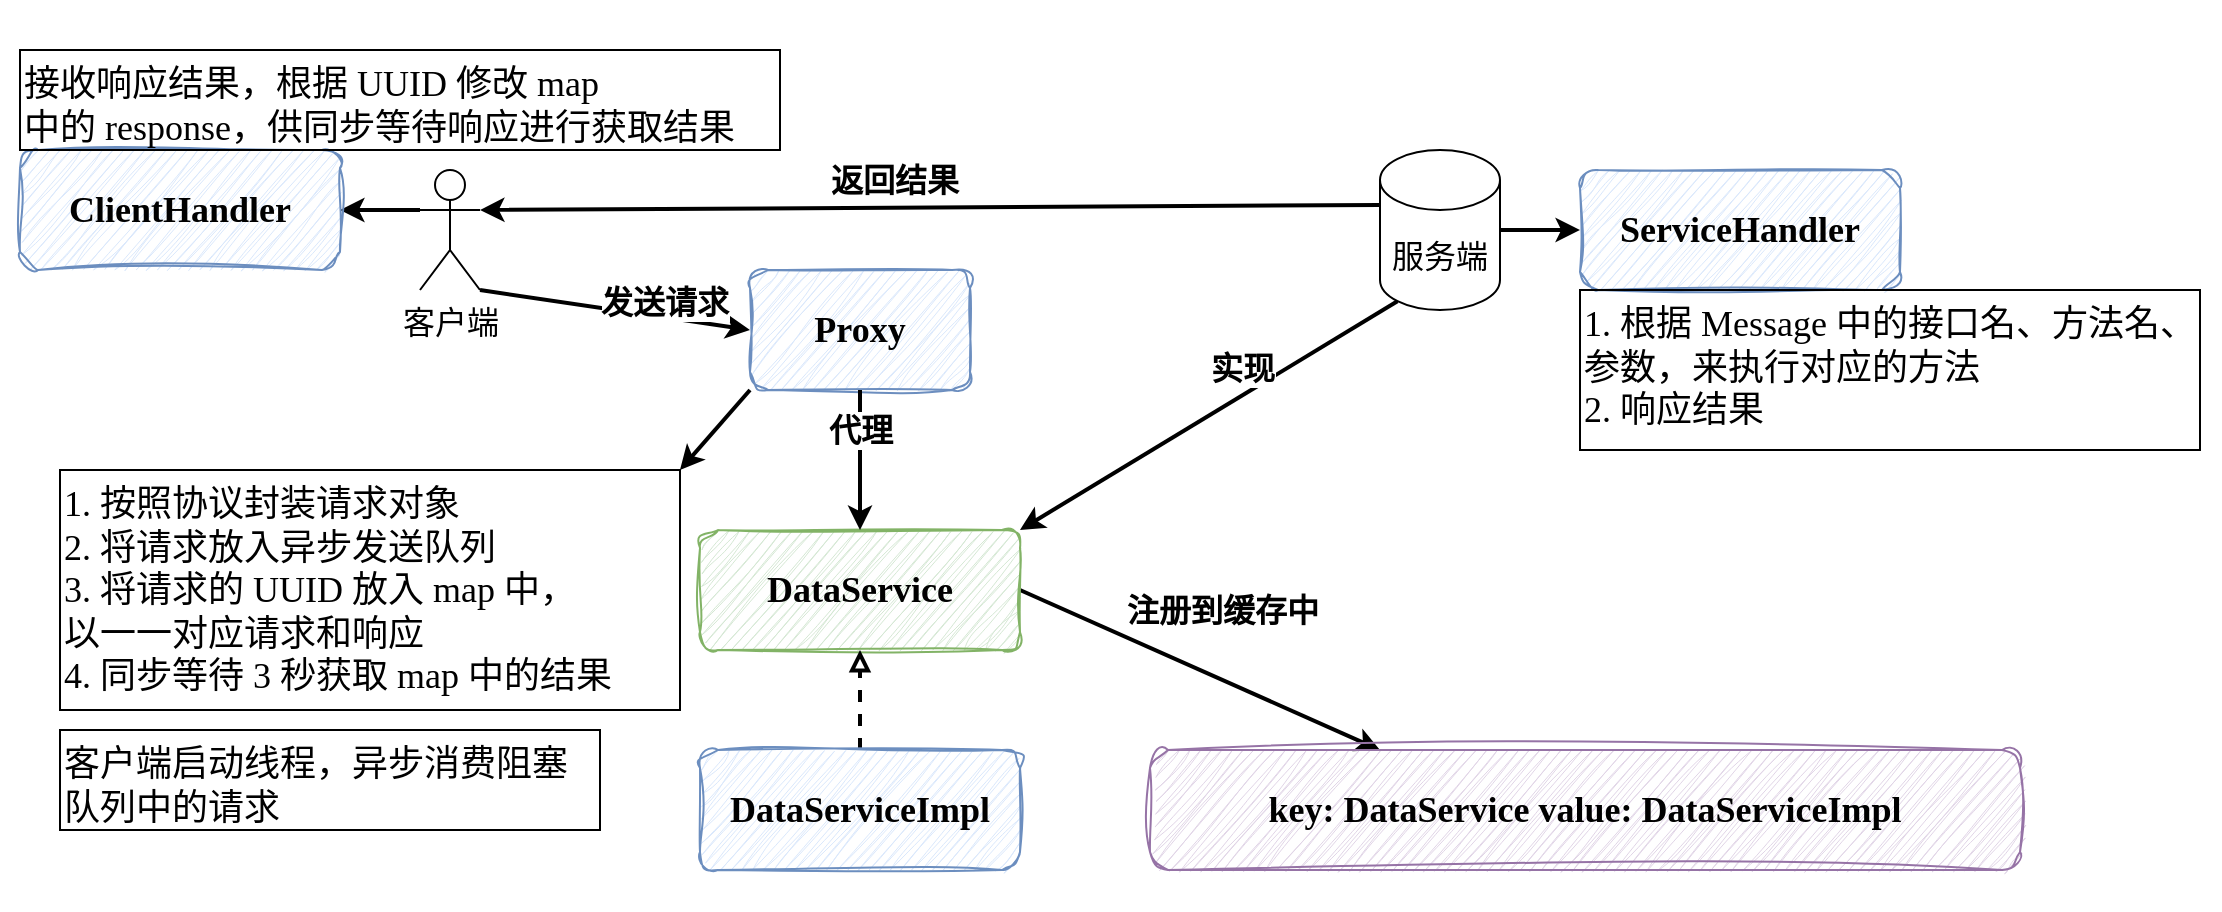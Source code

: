 <mxfile version="21.2.1" type="device">
  <diagram name="第 1 页" id="hY5lPLh8MROrQLrtVdxQ">
    <mxGraphModel dx="1687" dy="1005" grid="1" gridSize="10" guides="1" tooltips="1" connect="1" arrows="1" fold="1" page="1" pageScale="1" pageWidth="1169" pageHeight="827" math="0" shadow="0">
      <root>
        <mxCell id="0" />
        <mxCell id="1" parent="0" />
        <mxCell id="tqz4QkiW2Z2kcYY2cikK-38" value="" style="rounded=0;whiteSpace=wrap;html=1;strokeColor=none;fontFamily=Helvetica;fontSize=11;fontColor=default;" vertex="1" parent="1">
          <mxGeometry x="10" y="285" width="1110" height="455" as="geometry" />
        </mxCell>
        <mxCell id="tqz4QkiW2Z2kcYY2cikK-27" value="&lt;font face=&quot;Comic Sans MS&quot; style=&quot;font-size: 18px;&quot;&gt;1. 按照协议封装请求对象&lt;br&gt;2. 将请求放入异步发送队列&lt;br&gt;3. 将请求的 UUID 放入 map 中，&lt;br&gt;以一一对应请求和响应&lt;br&gt;4. 同步等待 3 秒获取 map 中的结果&lt;br&gt;&lt;/font&gt;" style="text;html=1;strokeColor=default;fillColor=none;align=left;verticalAlign=top;whiteSpace=wrap;rounded=0;fontSize=11;fontFamily=Helvetica;fontColor=default;" vertex="1" parent="1">
          <mxGeometry x="40" y="520" width="310" height="120" as="geometry" />
        </mxCell>
        <mxCell id="tqz4QkiW2Z2kcYY2cikK-15" style="edgeStyle=none;shape=connector;rounded=0;orthogonalLoop=1;jettySize=auto;html=1;exitX=1;exitY=0.5;exitDx=0;exitDy=0;labelBackgroundColor=default;strokeColor=default;strokeWidth=2;fontFamily=Helvetica;fontSize=11;fontColor=default;endArrow=classic;" edge="1" parent="1" source="tqz4QkiW2Z2kcYY2cikK-2">
          <mxGeometry relative="1" as="geometry">
            <mxPoint x="700" y="660" as="targetPoint" />
          </mxGeometry>
        </mxCell>
        <mxCell id="tqz4QkiW2Z2kcYY2cikK-16" value="&lt;b&gt;&lt;font style=&quot;font-size: 16px;&quot;&gt;注册到缓存中&lt;/font&gt;&lt;/b&gt;" style="edgeLabel;html=1;align=center;verticalAlign=middle;resizable=0;points=[];fontSize=11;fontFamily=Helvetica;fontColor=default;" vertex="1" connectable="0" parent="tqz4QkiW2Z2kcYY2cikK-15">
          <mxGeometry x="-0.159" y="-1" relative="1" as="geometry">
            <mxPoint x="25" y="-25" as="offset" />
          </mxGeometry>
        </mxCell>
        <mxCell id="tqz4QkiW2Z2kcYY2cikK-2" value="&lt;font face=&quot;Comic Sans MS&quot;&gt;&lt;span style=&quot;font-size: 18px;&quot;&gt;&lt;b&gt;DataService&lt;/b&gt;&lt;/span&gt;&lt;/font&gt;" style="rounded=1;whiteSpace=wrap;html=1;fillColor=#d5e8d4;strokeColor=#82b366;sketch=1;curveFitting=1;jiggle=2;" vertex="1" parent="1">
          <mxGeometry x="360.0" y="550.0" width="160" height="60" as="geometry" />
        </mxCell>
        <mxCell id="tqz4QkiW2Z2kcYY2cikK-3" value="&lt;b style=&quot;border-color: var(--border-color); font-size: 18px;&quot;&gt;&lt;font face=&quot;Comic Sans MS&quot;&gt;key: DataService value: DataServiceImpl&lt;/font&gt;&lt;/b&gt;" style="rounded=1;whiteSpace=wrap;html=1;fillColor=#e1d5e7;strokeColor=#9673a6;sketch=1;curveFitting=1;jiggle=2;" vertex="1" parent="1">
          <mxGeometry x="585" y="660" width="435" height="60" as="geometry" />
        </mxCell>
        <mxCell id="tqz4QkiW2Z2kcYY2cikK-13" style="edgeStyle=none;shape=connector;rounded=0;orthogonalLoop=1;jettySize=auto;html=1;labelBackgroundColor=default;strokeColor=default;strokeWidth=2;fontFamily=Helvetica;fontSize=11;fontColor=default;endArrow=block;endFill=0;dashed=1;" edge="1" parent="1" source="tqz4QkiW2Z2kcYY2cikK-4" target="tqz4QkiW2Z2kcYY2cikK-2">
          <mxGeometry relative="1" as="geometry" />
        </mxCell>
        <mxCell id="tqz4QkiW2Z2kcYY2cikK-4" value="&lt;font face=&quot;Comic Sans MS&quot;&gt;&lt;span style=&quot;font-size: 18px;&quot;&gt;&lt;b&gt;DataServiceImpl&lt;/b&gt;&lt;/span&gt;&lt;/font&gt;" style="rounded=1;whiteSpace=wrap;html=1;fillColor=#dae8fc;strokeColor=#6c8ebf;sketch=1;curveFitting=1;jiggle=2;" vertex="1" parent="1">
          <mxGeometry x="360" y="660" width="160" height="60" as="geometry" />
        </mxCell>
        <mxCell id="tqz4QkiW2Z2kcYY2cikK-24" style="edgeStyle=none;shape=connector;rounded=0;orthogonalLoop=1;jettySize=auto;html=1;exitX=1;exitY=1;exitDx=0;exitDy=0;exitPerimeter=0;labelBackgroundColor=default;strokeColor=default;strokeWidth=2;fontFamily=Helvetica;fontSize=11;fontColor=default;endArrow=classic;entryX=0;entryY=0.5;entryDx=0;entryDy=0;" edge="1" parent="1" source="tqz4QkiW2Z2kcYY2cikK-7" target="tqz4QkiW2Z2kcYY2cikK-23">
          <mxGeometry relative="1" as="geometry">
            <mxPoint x="385" y="420" as="targetPoint" />
          </mxGeometry>
        </mxCell>
        <mxCell id="tqz4QkiW2Z2kcYY2cikK-25" value="&lt;b&gt;&lt;font style=&quot;font-size: 16px;&quot;&gt;发送请求&lt;/font&gt;&lt;/b&gt;" style="edgeLabel;html=1;align=center;verticalAlign=middle;resizable=0;points=[];fontSize=11;fontFamily=Helvetica;fontColor=default;" vertex="1" connectable="0" parent="tqz4QkiW2Z2kcYY2cikK-24">
          <mxGeometry x="-0.271" y="-2" relative="1" as="geometry">
            <mxPoint x="43" y="-3" as="offset" />
          </mxGeometry>
        </mxCell>
        <mxCell id="tqz4QkiW2Z2kcYY2cikK-35" style="edgeStyle=none;shape=connector;rounded=0;orthogonalLoop=1;jettySize=auto;html=1;exitX=0;exitY=0.333;exitDx=0;exitDy=0;exitPerimeter=0;entryX=1;entryY=0.5;entryDx=0;entryDy=0;labelBackgroundColor=default;strokeColor=default;strokeWidth=2;fontFamily=Helvetica;fontSize=11;fontColor=default;endArrow=classic;" edge="1" parent="1" source="tqz4QkiW2Z2kcYY2cikK-7" target="tqz4QkiW2Z2kcYY2cikK-34">
          <mxGeometry relative="1" as="geometry" />
        </mxCell>
        <mxCell id="tqz4QkiW2Z2kcYY2cikK-7" value="&lt;font style=&quot;font-size: 16px;&quot;&gt;客户端&lt;/font&gt;" style="shape=umlActor;verticalLabelPosition=bottom;verticalAlign=top;html=1;outlineConnect=0;" vertex="1" parent="1">
          <mxGeometry x="220" y="370" width="30" height="60" as="geometry" />
        </mxCell>
        <mxCell id="tqz4QkiW2Z2kcYY2cikK-11" style="rounded=0;orthogonalLoop=1;jettySize=auto;html=1;entryX=1;entryY=0;entryDx=0;entryDy=0;strokeWidth=2;exitX=0.145;exitY=1;exitDx=0;exitDy=-4.35;exitPerimeter=0;" edge="1" parent="1" source="tqz4QkiW2Z2kcYY2cikK-8" target="tqz4QkiW2Z2kcYY2cikK-2">
          <mxGeometry relative="1" as="geometry" />
        </mxCell>
        <mxCell id="tqz4QkiW2Z2kcYY2cikK-12" value="&lt;font style=&quot;font-size: 16px;&quot;&gt;&lt;b&gt;实现&lt;/b&gt;&lt;/font&gt;" style="edgeLabel;html=1;align=center;verticalAlign=middle;resizable=0;points=[];fontSize=11;fontFamily=Helvetica;fontColor=default;" vertex="1" connectable="0" parent="tqz4QkiW2Z2kcYY2cikK-11">
          <mxGeometry x="-0.187" y="-3" relative="1" as="geometry">
            <mxPoint y="-11" as="offset" />
          </mxGeometry>
        </mxCell>
        <mxCell id="tqz4QkiW2Z2kcYY2cikK-19" style="edgeStyle=none;shape=connector;rounded=0;orthogonalLoop=1;jettySize=auto;html=1;entryX=0;entryY=0.5;entryDx=0;entryDy=0;labelBackgroundColor=default;strokeColor=default;strokeWidth=2;fontFamily=Helvetica;fontSize=11;fontColor=default;endArrow=classic;" edge="1" parent="1" source="tqz4QkiW2Z2kcYY2cikK-8" target="tqz4QkiW2Z2kcYY2cikK-18">
          <mxGeometry relative="1" as="geometry" />
        </mxCell>
        <mxCell id="tqz4QkiW2Z2kcYY2cikK-20" style="edgeStyle=none;shape=connector;rounded=0;orthogonalLoop=1;jettySize=auto;html=1;exitX=0;exitY=0;exitDx=0;exitDy=27.5;exitPerimeter=0;entryX=1;entryY=0.333;entryDx=0;entryDy=0;entryPerimeter=0;labelBackgroundColor=default;strokeColor=default;strokeWidth=2;fontFamily=Helvetica;fontSize=11;fontColor=default;endArrow=classic;" edge="1" parent="1" source="tqz4QkiW2Z2kcYY2cikK-8" target="tqz4QkiW2Z2kcYY2cikK-7">
          <mxGeometry relative="1" as="geometry" />
        </mxCell>
        <mxCell id="tqz4QkiW2Z2kcYY2cikK-21" value="&lt;font style=&quot;font-size: 16px;&quot;&gt;&lt;b&gt;返回结果&lt;/b&gt;&lt;/font&gt;" style="edgeLabel;html=1;align=center;verticalAlign=middle;resizable=0;points=[];fontSize=11;fontFamily=Helvetica;fontColor=default;" vertex="1" connectable="0" parent="tqz4QkiW2Z2kcYY2cikK-20">
          <mxGeometry x="0.082" y="-2" relative="1" as="geometry">
            <mxPoint y="-12" as="offset" />
          </mxGeometry>
        </mxCell>
        <mxCell id="tqz4QkiW2Z2kcYY2cikK-8" value="&lt;font style=&quot;font-size: 16px;&quot;&gt;服务端&lt;/font&gt;" style="shape=cylinder3;whiteSpace=wrap;html=1;boundedLbl=1;backgroundOutline=1;size=15;" vertex="1" parent="1">
          <mxGeometry x="700" y="360" width="60" height="80" as="geometry" />
        </mxCell>
        <mxCell id="tqz4QkiW2Z2kcYY2cikK-18" value="&lt;font face=&quot;Comic Sans MS&quot;&gt;&lt;span style=&quot;font-size: 18px;&quot;&gt;&lt;b&gt;ServiceHandler&lt;/b&gt;&lt;/span&gt;&lt;/font&gt;" style="rounded=1;whiteSpace=wrap;html=1;fillColor=#dae8fc;strokeColor=#6c8ebf;sketch=1;curveFitting=1;jiggle=2;" vertex="1" parent="1">
          <mxGeometry x="800" y="370" width="160" height="60" as="geometry" />
        </mxCell>
        <mxCell id="tqz4QkiW2Z2kcYY2cikK-33" style="edgeStyle=none;shape=connector;rounded=0;orthogonalLoop=1;jettySize=auto;html=1;exitX=0;exitY=1;exitDx=0;exitDy=0;entryX=1;entryY=0;entryDx=0;entryDy=0;labelBackgroundColor=default;strokeColor=default;strokeWidth=2;fontFamily=Helvetica;fontSize=11;fontColor=default;endArrow=classic;" edge="1" parent="1" source="tqz4QkiW2Z2kcYY2cikK-23" target="tqz4QkiW2Z2kcYY2cikK-27">
          <mxGeometry relative="1" as="geometry" />
        </mxCell>
        <mxCell id="tqz4QkiW2Z2kcYY2cikK-23" value="&lt;font face=&quot;Comic Sans MS&quot;&gt;&lt;span style=&quot;font-size: 18px;&quot;&gt;&lt;b&gt;Proxy&lt;/b&gt;&lt;/span&gt;&lt;/font&gt;" style="rounded=1;whiteSpace=wrap;html=1;fillColor=#dae8fc;strokeColor=#6c8ebf;sketch=1;curveFitting=1;jiggle=2;" vertex="1" parent="1">
          <mxGeometry x="385" y="420" width="110" height="60" as="geometry" />
        </mxCell>
        <mxCell id="tqz4QkiW2Z2kcYY2cikK-28" style="edgeStyle=none;shape=connector;rounded=0;orthogonalLoop=1;jettySize=auto;html=1;exitX=0.5;exitY=1;exitDx=0;exitDy=0;entryX=0.5;entryY=0;entryDx=0;entryDy=0;labelBackgroundColor=default;strokeColor=default;strokeWidth=2;fontFamily=Helvetica;fontSize=11;fontColor=default;endArrow=classic;" edge="1" parent="1" source="tqz4QkiW2Z2kcYY2cikK-23" target="tqz4QkiW2Z2kcYY2cikK-2">
          <mxGeometry relative="1" as="geometry" />
        </mxCell>
        <mxCell id="tqz4QkiW2Z2kcYY2cikK-30" value="&lt;font style=&quot;font-size: 16px;&quot;&gt;&lt;b&gt;代理&lt;/b&gt;&lt;/font&gt;" style="edgeLabel;html=1;align=center;verticalAlign=middle;resizable=0;points=[];fontSize=11;fontFamily=Helvetica;fontColor=default;" vertex="1" connectable="0" parent="tqz4QkiW2Z2kcYY2cikK-28">
          <mxGeometry x="-0.022" y="3" relative="1" as="geometry">
            <mxPoint x="-3" y="-14" as="offset" />
          </mxGeometry>
        </mxCell>
        <mxCell id="tqz4QkiW2Z2kcYY2cikK-31" value="&lt;font face=&quot;Comic Sans MS&quot; style=&quot;font-size: 18px;&quot;&gt;1. 根据 Message 中的接口名、方法名、参数，来执行对应的方法&lt;br&gt;2. 响应结果&lt;br&gt;&lt;/font&gt;" style="text;html=1;strokeColor=default;fillColor=none;align=left;verticalAlign=top;whiteSpace=wrap;rounded=0;fontSize=11;fontFamily=Helvetica;fontColor=default;" vertex="1" parent="1">
          <mxGeometry x="800" y="430" width="310" height="80" as="geometry" />
        </mxCell>
        <mxCell id="tqz4QkiW2Z2kcYY2cikK-34" value="&lt;font face=&quot;Comic Sans MS&quot;&gt;&lt;span style=&quot;font-size: 18px;&quot;&gt;&lt;b&gt;ClientHandler&lt;/b&gt;&lt;/span&gt;&lt;/font&gt;" style="rounded=1;whiteSpace=wrap;html=1;fillColor=#dae8fc;strokeColor=#6c8ebf;sketch=1;curveFitting=1;jiggle=2;" vertex="1" parent="1">
          <mxGeometry x="20" y="360" width="160" height="60" as="geometry" />
        </mxCell>
        <mxCell id="tqz4QkiW2Z2kcYY2cikK-36" value="&lt;font face=&quot;Comic Sans MS&quot; style=&quot;font-size: 18px;&quot;&gt;接收响应结果，根据 UUID 修改 map &lt;br&gt;中的 response，供同步等待响应进行获取结果&lt;br&gt;&lt;/font&gt;" style="text;html=1;strokeColor=default;fillColor=none;align=left;verticalAlign=top;whiteSpace=wrap;rounded=0;fontSize=11;fontFamily=Helvetica;fontColor=default;" vertex="1" parent="1">
          <mxGeometry x="20" y="310" width="380" height="50" as="geometry" />
        </mxCell>
        <mxCell id="tqz4QkiW2Z2kcYY2cikK-37" value="&lt;font face=&quot;Comic Sans MS&quot; style=&quot;font-size: 18px;&quot;&gt;客户端启动线程，异步消费阻塞队列中的请求&lt;br&gt;&lt;/font&gt;" style="text;html=1;strokeColor=default;fillColor=none;align=left;verticalAlign=top;whiteSpace=wrap;rounded=0;fontSize=11;fontFamily=Helvetica;fontColor=default;" vertex="1" parent="1">
          <mxGeometry x="40" y="650" width="270" height="50" as="geometry" />
        </mxCell>
      </root>
    </mxGraphModel>
  </diagram>
</mxfile>
